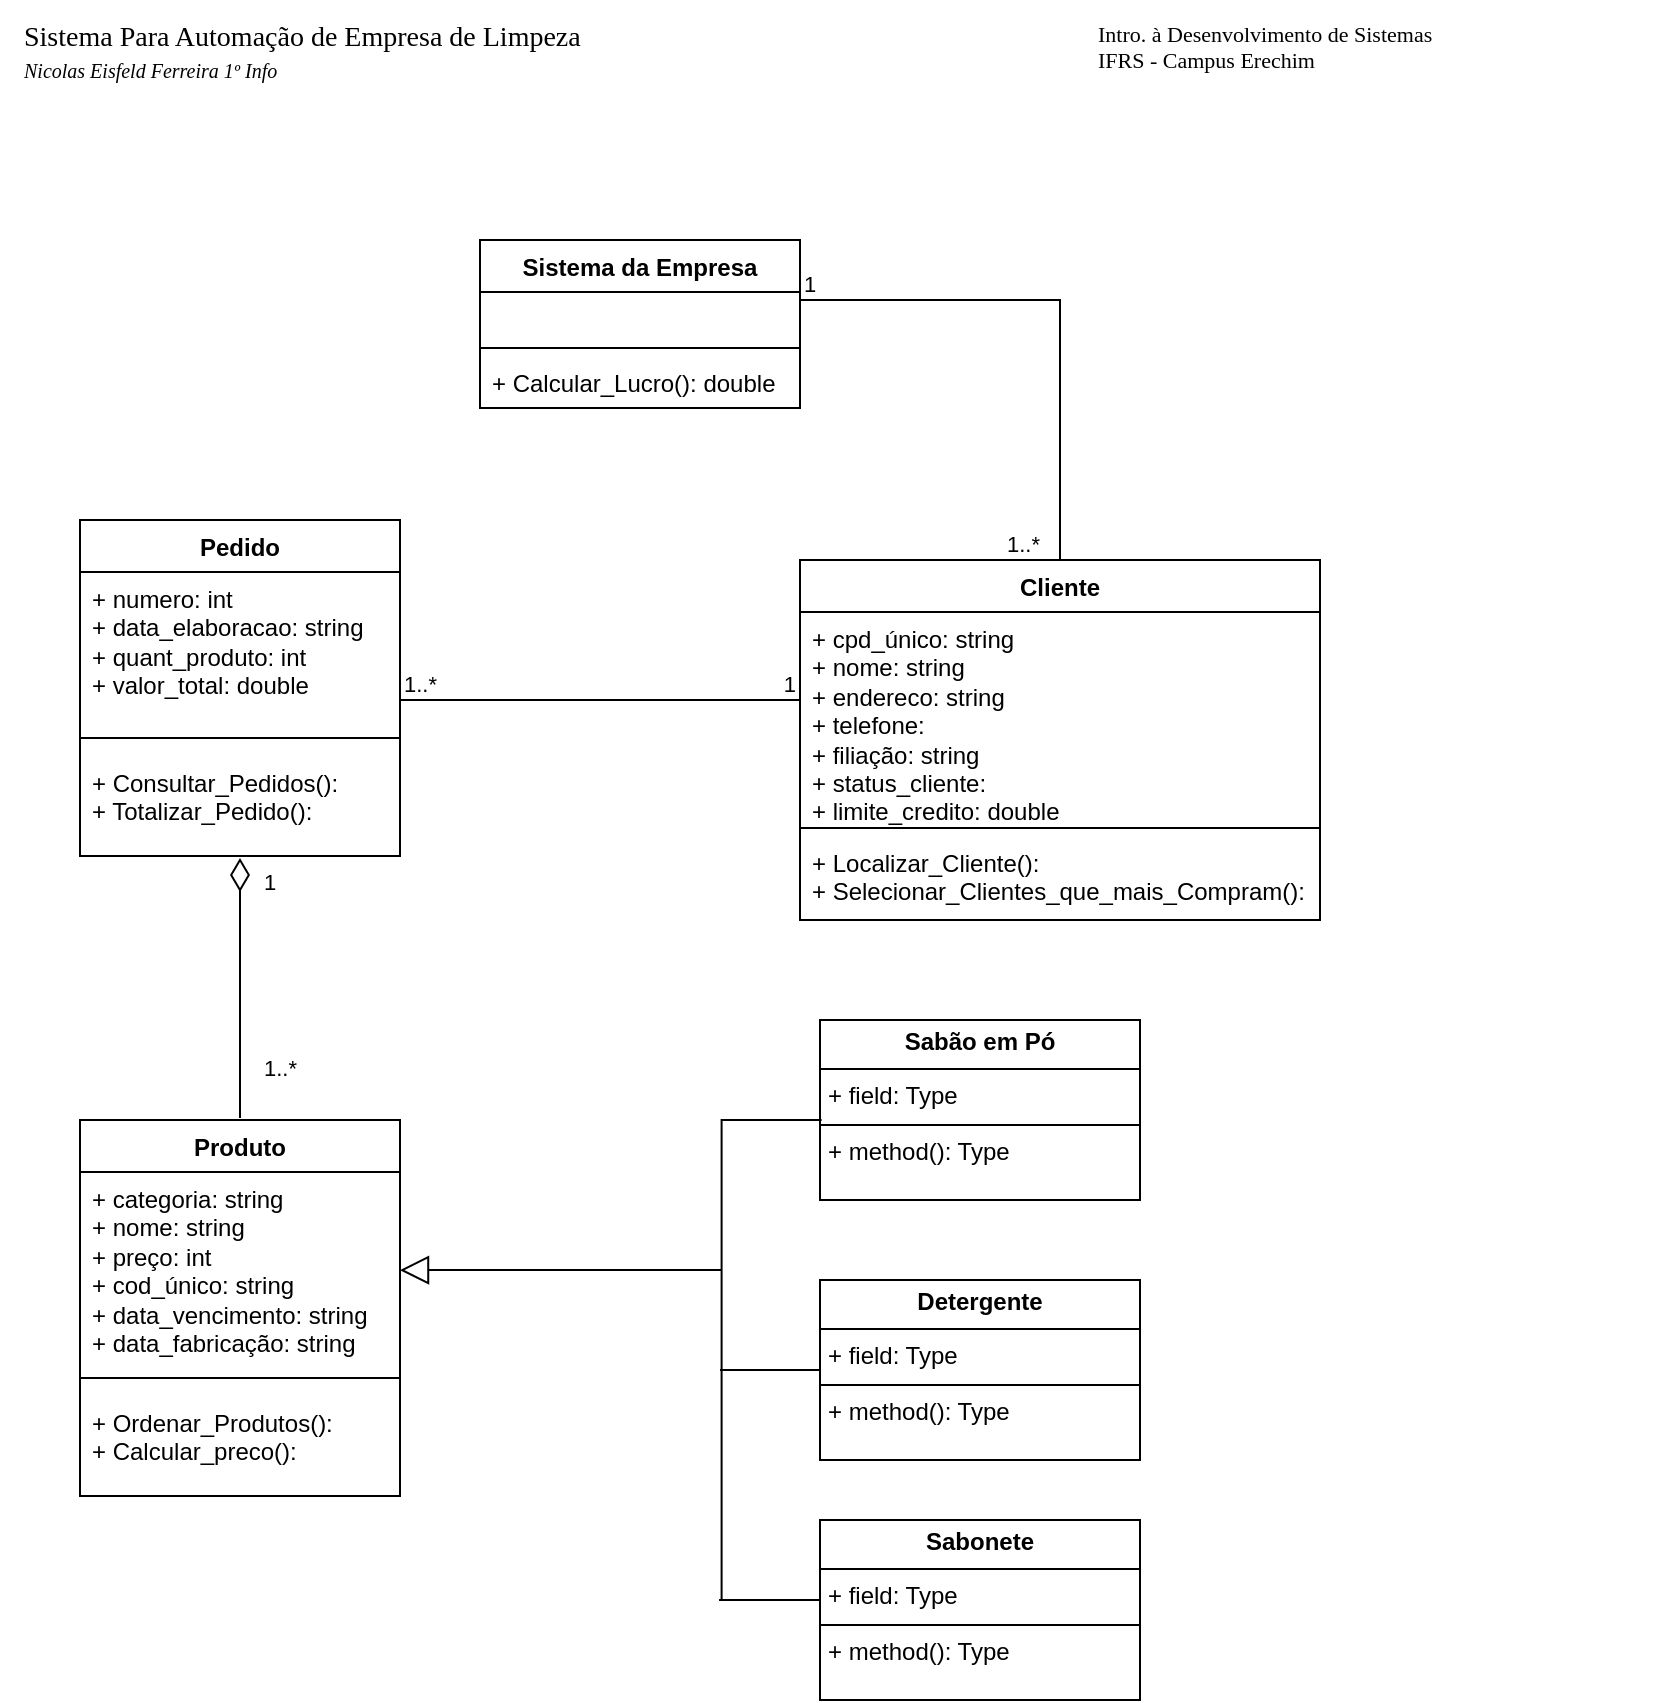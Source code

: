 <mxfile version="24.9.3">
  <diagram name="Página-1" id="1-bsAJybU4CAWj2IOjZU">
    <mxGraphModel dx="1566" dy="648" grid="1" gridSize="10" guides="1" tooltips="1" connect="1" arrows="1" fold="1" page="1" pageScale="1" pageWidth="827" pageHeight="1169" math="0" shadow="0">
      <root>
        <mxCell id="0" />
        <mxCell id="1" parent="0" />
        <mxCell id="gSGYzmzYV6SwLATnWGjw-1" value="Produto" style="swimlane;fontStyle=1;align=center;verticalAlign=top;childLayout=stackLayout;horizontal=1;startSize=26;horizontalStack=0;resizeParent=1;resizeParentMax=0;resizeLast=0;collapsible=1;marginBottom=0;whiteSpace=wrap;html=1;" vertex="1" parent="1">
          <mxGeometry x="40" y="560" width="160" height="188" as="geometry" />
        </mxCell>
        <mxCell id="gSGYzmzYV6SwLATnWGjw-2" value="+ categoria: string&lt;div&gt;+ nome: string&lt;br&gt;+ preço: int&lt;div style=&quot;forced-color-adjust: none;&quot;&gt;+ cod_único: string&lt;br&gt;+ data_vencimento: string&lt;/div&gt;&lt;div style=&quot;forced-color-adjust: none;&quot;&gt;+ data_fabricação: string&lt;/div&gt;&lt;/div&gt;" style="text;strokeColor=none;fillColor=none;align=left;verticalAlign=top;spacingLeft=4;spacingRight=4;overflow=hidden;rotatable=0;points=[[0,0.5],[1,0.5]];portConstraint=eastwest;whiteSpace=wrap;html=1;" vertex="1" parent="gSGYzmzYV6SwLATnWGjw-1">
          <mxGeometry y="26" width="160" height="94" as="geometry" />
        </mxCell>
        <mxCell id="gSGYzmzYV6SwLATnWGjw-3" value="" style="line;strokeWidth=1;fillColor=none;align=left;verticalAlign=middle;spacingTop=-1;spacingLeft=3;spacingRight=3;rotatable=0;labelPosition=right;points=[];portConstraint=eastwest;strokeColor=inherit;" vertex="1" parent="gSGYzmzYV6SwLATnWGjw-1">
          <mxGeometry y="120" width="160" height="18" as="geometry" />
        </mxCell>
        <mxCell id="gSGYzmzYV6SwLATnWGjw-4" value="+ Ordenar_Produtos():&amp;nbsp;&lt;div&gt;+ Calcular_preco():&amp;nbsp;&lt;/div&gt;" style="text;strokeColor=none;fillColor=none;align=left;verticalAlign=top;spacingLeft=4;spacingRight=4;overflow=hidden;rotatable=0;points=[[0,0.5],[1,0.5]];portConstraint=eastwest;whiteSpace=wrap;html=1;" vertex="1" parent="gSGYzmzYV6SwLATnWGjw-1">
          <mxGeometry y="138" width="160" height="50" as="geometry" />
        </mxCell>
        <mxCell id="gSGYzmzYV6SwLATnWGjw-5" value="Cliente" style="swimlane;fontStyle=1;align=center;verticalAlign=top;childLayout=stackLayout;horizontal=1;startSize=26;horizontalStack=0;resizeParent=1;resizeParentMax=0;resizeLast=0;collapsible=1;marginBottom=0;whiteSpace=wrap;html=1;" vertex="1" parent="1">
          <mxGeometry x="400" y="280" width="260" height="180" as="geometry" />
        </mxCell>
        <mxCell id="gSGYzmzYV6SwLATnWGjw-6" value="&lt;div style=&quot;forced-color-adjust: none;&quot;&gt;+ cpd_único: string&lt;br&gt;+ nome: string&lt;/div&gt;&lt;div style=&quot;forced-color-adjust: none;&quot;&gt;+ endereco: string&lt;/div&gt;&lt;div style=&quot;forced-color-adjust: none;&quot;&gt;+ telefone:&amp;nbsp;&lt;/div&gt;&lt;div style=&quot;forced-color-adjust: none;&quot;&gt;+ filiação: string&lt;/div&gt;&lt;div style=&quot;forced-color-adjust: none;&quot;&gt;+ status_cliente:&lt;/div&gt;&lt;div style=&quot;forced-color-adjust: none;&quot;&gt;+ limite_credito: double&lt;/div&gt;" style="text;strokeColor=none;fillColor=none;align=left;verticalAlign=top;spacingLeft=4;spacingRight=4;overflow=hidden;rotatable=0;points=[[0,0.5],[1,0.5]];portConstraint=eastwest;whiteSpace=wrap;html=1;" vertex="1" parent="gSGYzmzYV6SwLATnWGjw-5">
          <mxGeometry y="26" width="260" height="104" as="geometry" />
        </mxCell>
        <mxCell id="gSGYzmzYV6SwLATnWGjw-7" value="" style="line;strokeWidth=1;fillColor=none;align=left;verticalAlign=middle;spacingTop=-1;spacingLeft=3;spacingRight=3;rotatable=0;labelPosition=right;points=[];portConstraint=eastwest;strokeColor=inherit;" vertex="1" parent="gSGYzmzYV6SwLATnWGjw-5">
          <mxGeometry y="130" width="260" height="8" as="geometry" />
        </mxCell>
        <mxCell id="gSGYzmzYV6SwLATnWGjw-8" value="+ Localizar_Cliente():&amp;nbsp;&lt;div&gt;+ Selecionar_Clientes_que_mais_Compram():&lt;/div&gt;" style="text;strokeColor=none;fillColor=none;align=left;verticalAlign=top;spacingLeft=4;spacingRight=4;overflow=hidden;rotatable=0;points=[[0,0.5],[1,0.5]];portConstraint=eastwest;whiteSpace=wrap;html=1;" vertex="1" parent="gSGYzmzYV6SwLATnWGjw-5">
          <mxGeometry y="138" width="260" height="42" as="geometry" />
        </mxCell>
        <mxCell id="gSGYzmzYV6SwLATnWGjw-9" value="Sistema da Empresa" style="swimlane;fontStyle=1;align=center;verticalAlign=top;childLayout=stackLayout;horizontal=1;startSize=26;horizontalStack=0;resizeParent=1;resizeParentMax=0;resizeLast=0;collapsible=1;marginBottom=0;whiteSpace=wrap;html=1;" vertex="1" parent="1">
          <mxGeometry x="240" y="120" width="160" height="84" as="geometry" />
        </mxCell>
        <mxCell id="gSGYzmzYV6SwLATnWGjw-10" value="&lt;div style=&quot;forced-color-adjust: none;&quot;&gt;&lt;br&gt;&lt;/div&gt;" style="text;strokeColor=none;fillColor=none;align=left;verticalAlign=top;spacingLeft=4;spacingRight=4;overflow=hidden;rotatable=0;points=[[0,0.5],[1,0.5]];portConstraint=eastwest;whiteSpace=wrap;html=1;" vertex="1" parent="gSGYzmzYV6SwLATnWGjw-9">
          <mxGeometry y="26" width="160" height="24" as="geometry" />
        </mxCell>
        <mxCell id="gSGYzmzYV6SwLATnWGjw-11" value="" style="line;strokeWidth=1;fillColor=none;align=left;verticalAlign=middle;spacingTop=-1;spacingLeft=3;spacingRight=3;rotatable=0;labelPosition=right;points=[];portConstraint=eastwest;strokeColor=inherit;" vertex="1" parent="gSGYzmzYV6SwLATnWGjw-9">
          <mxGeometry y="50" width="160" height="8" as="geometry" />
        </mxCell>
        <mxCell id="gSGYzmzYV6SwLATnWGjw-12" value="+ Calcular_Lucro(): double" style="text;strokeColor=none;fillColor=none;align=left;verticalAlign=top;spacingLeft=4;spacingRight=4;overflow=hidden;rotatable=0;points=[[0,0.5],[1,0.5]];portConstraint=eastwest;whiteSpace=wrap;html=1;" vertex="1" parent="gSGYzmzYV6SwLATnWGjw-9">
          <mxGeometry y="58" width="160" height="26" as="geometry" />
        </mxCell>
        <mxCell id="gSGYzmzYV6SwLATnWGjw-17" value="" style="endArrow=none;html=1;edgeStyle=orthogonalEdgeStyle;rounded=0;exitX=1;exitY=0.5;exitDx=0;exitDy=0;entryX=0;entryY=0.404;entryDx=0;entryDy=0;entryPerimeter=0;" edge="1" parent="1">
          <mxGeometry relative="1" as="geometry">
            <mxPoint x="200" y="350" as="sourcePoint" />
            <mxPoint x="400.0" y="350.016" as="targetPoint" />
          </mxGeometry>
        </mxCell>
        <mxCell id="gSGYzmzYV6SwLATnWGjw-18" value="1..*" style="edgeLabel;resizable=0;html=1;align=left;verticalAlign=bottom;" connectable="0" vertex="1" parent="gSGYzmzYV6SwLATnWGjw-17">
          <mxGeometry x="-1" relative="1" as="geometry">
            <mxPoint as="offset" />
          </mxGeometry>
        </mxCell>
        <mxCell id="gSGYzmzYV6SwLATnWGjw-19" value="1" style="edgeLabel;resizable=0;html=1;align=right;verticalAlign=bottom;" connectable="0" vertex="1" parent="gSGYzmzYV6SwLATnWGjw-17">
          <mxGeometry x="1" relative="1" as="geometry">
            <mxPoint x="-1" as="offset" />
          </mxGeometry>
        </mxCell>
        <mxCell id="gSGYzmzYV6SwLATnWGjw-21" value="Pedido" style="swimlane;fontStyle=1;align=center;verticalAlign=top;childLayout=stackLayout;horizontal=1;startSize=26;horizontalStack=0;resizeParent=1;resizeParentMax=0;resizeLast=0;collapsible=1;marginBottom=0;whiteSpace=wrap;html=1;" vertex="1" parent="1">
          <mxGeometry x="40" y="260" width="160" height="168" as="geometry" />
        </mxCell>
        <mxCell id="gSGYzmzYV6SwLATnWGjw-22" value="+ numero: int&lt;div&gt;+ data_elaboracao: string&lt;/div&gt;&lt;div&gt;+ quant_produto: int&lt;/div&gt;&lt;div&gt;+ valor_total: double&lt;/div&gt;" style="text;strokeColor=none;fillColor=none;align=left;verticalAlign=top;spacingLeft=4;spacingRight=4;overflow=hidden;rotatable=0;points=[[0,0.5],[1,0.5]];portConstraint=eastwest;whiteSpace=wrap;html=1;" vertex="1" parent="gSGYzmzYV6SwLATnWGjw-21">
          <mxGeometry y="26" width="160" height="74" as="geometry" />
        </mxCell>
        <mxCell id="gSGYzmzYV6SwLATnWGjw-23" value="" style="line;strokeWidth=1;fillColor=none;align=left;verticalAlign=middle;spacingTop=-1;spacingLeft=3;spacingRight=3;rotatable=0;labelPosition=right;points=[];portConstraint=eastwest;strokeColor=inherit;" vertex="1" parent="gSGYzmzYV6SwLATnWGjw-21">
          <mxGeometry y="100" width="160" height="18" as="geometry" />
        </mxCell>
        <mxCell id="gSGYzmzYV6SwLATnWGjw-24" value="+ Consultar_Pedidos():&amp;nbsp;&lt;div&gt;+ Totalizar_Pedido():&amp;nbsp;&lt;/div&gt;" style="text;strokeColor=none;fillColor=none;align=left;verticalAlign=top;spacingLeft=4;spacingRight=4;overflow=hidden;rotatable=0;points=[[0,0.5],[1,0.5]];portConstraint=eastwest;whiteSpace=wrap;html=1;" vertex="1" parent="gSGYzmzYV6SwLATnWGjw-21">
          <mxGeometry y="118" width="160" height="50" as="geometry" />
        </mxCell>
        <mxCell id="gSGYzmzYV6SwLATnWGjw-30" value="" style="endArrow=none;html=1;edgeStyle=orthogonalEdgeStyle;rounded=0;exitX=1;exitY=0.5;exitDx=0;exitDy=0;entryX=0.5;entryY=0;entryDx=0;entryDy=0;" edge="1" parent="1" target="gSGYzmzYV6SwLATnWGjw-5">
          <mxGeometry relative="1" as="geometry">
            <mxPoint x="400" y="150" as="sourcePoint" />
            <mxPoint x="530" y="270" as="targetPoint" />
            <Array as="points">
              <mxPoint x="530" y="150" />
            </Array>
          </mxGeometry>
        </mxCell>
        <mxCell id="gSGYzmzYV6SwLATnWGjw-31" value="1" style="edgeLabel;resizable=0;html=1;align=left;verticalAlign=bottom;" connectable="0" vertex="1" parent="gSGYzmzYV6SwLATnWGjw-30">
          <mxGeometry x="-1" relative="1" as="geometry">
            <mxPoint as="offset" />
          </mxGeometry>
        </mxCell>
        <mxCell id="gSGYzmzYV6SwLATnWGjw-32" value="1..*" style="edgeLabel;resizable=0;html=1;align=right;verticalAlign=bottom;" connectable="0" vertex="1" parent="gSGYzmzYV6SwLATnWGjw-30">
          <mxGeometry x="1" relative="1" as="geometry">
            <mxPoint x="-10" as="offset" />
          </mxGeometry>
        </mxCell>
        <mxCell id="gSGYzmzYV6SwLATnWGjw-33" value="1" style="endArrow=none;html=1;endSize=12;startArrow=diamondThin;startSize=14;startFill=0;edgeStyle=orthogonalEdgeStyle;align=left;verticalAlign=bottom;rounded=0;endFill=0;entryX=0.5;entryY=0;entryDx=0;entryDy=0;" edge="1" parent="1">
          <mxGeometry x="-0.677" y="10" relative="1" as="geometry">
            <mxPoint x="120" y="429" as="sourcePoint" />
            <mxPoint x="120" y="559" as="targetPoint" />
            <mxPoint as="offset" />
          </mxGeometry>
        </mxCell>
        <mxCell id="gSGYzmzYV6SwLATnWGjw-36" value="&lt;span style=&quot;color: rgb(0, 0, 0); font-family: Helvetica; font-size: 11px; font-style: normal; font-variant-ligatures: normal; font-variant-caps: normal; font-weight: 400; letter-spacing: normal; orphans: 2; text-align: left; text-indent: 0px; text-transform: none; widows: 2; word-spacing: 0px; -webkit-text-stroke-width: 0px; white-space: nowrap; background-color: rgb(255, 255, 255); text-decoration-thickness: initial; text-decoration-style: initial; text-decoration-color: initial; display: inline !important; float: none;&quot;&gt;1..*&lt;/span&gt;" style="text;whiteSpace=wrap;html=1;" vertex="1" parent="1">
          <mxGeometry x="130" y="520" width="40" height="40" as="geometry" />
        </mxCell>
        <mxCell id="gSGYzmzYV6SwLATnWGjw-51" value="&lt;p style=&quot;margin:0px;margin-top:4px;text-align:center;&quot;&gt;&lt;b&gt;Sabão em Pó&lt;/b&gt;&lt;/p&gt;&lt;hr size=&quot;1&quot; style=&quot;border-style:solid;&quot;&gt;&lt;p style=&quot;margin:0px;margin-left:4px;&quot;&gt;+ field: Type&lt;/p&gt;&lt;hr size=&quot;1&quot; style=&quot;border-style:solid;&quot;&gt;&lt;p style=&quot;margin:0px;margin-left:4px;&quot;&gt;+ method(): Type&lt;/p&gt;" style="verticalAlign=top;align=left;overflow=fill;html=1;whiteSpace=wrap;" vertex="1" parent="1">
          <mxGeometry x="410" y="510" width="160" height="90" as="geometry" />
        </mxCell>
        <mxCell id="gSGYzmzYV6SwLATnWGjw-52" value="&lt;p style=&quot;margin:0px;margin-top:4px;text-align:center;&quot;&gt;&lt;b&gt;Detergente&lt;/b&gt;&lt;/p&gt;&lt;hr size=&quot;1&quot; style=&quot;border-style:solid;&quot;&gt;&lt;p style=&quot;margin:0px;margin-left:4px;&quot;&gt;+ field: Type&lt;/p&gt;&lt;hr size=&quot;1&quot; style=&quot;border-style:solid;&quot;&gt;&lt;p style=&quot;margin:0px;margin-left:4px;&quot;&gt;+ method(): Type&lt;/p&gt;" style="verticalAlign=top;align=left;overflow=fill;html=1;whiteSpace=wrap;" vertex="1" parent="1">
          <mxGeometry x="410" y="640" width="160" height="90" as="geometry" />
        </mxCell>
        <mxCell id="gSGYzmzYV6SwLATnWGjw-53" value="&lt;p style=&quot;margin:0px;margin-top:4px;text-align:center;&quot;&gt;&lt;b&gt;Sabonete&lt;/b&gt;&lt;/p&gt;&lt;hr size=&quot;1&quot; style=&quot;border-style:solid;&quot;&gt;&lt;p style=&quot;margin:0px;margin-left:4px;&quot;&gt;+ field: Type&lt;/p&gt;&lt;hr size=&quot;1&quot; style=&quot;border-style:solid;&quot;&gt;&lt;p style=&quot;margin:0px;margin-left:4px;&quot;&gt;+ method(): Type&lt;/p&gt;" style="verticalAlign=top;align=left;overflow=fill;html=1;whiteSpace=wrap;" vertex="1" parent="1">
          <mxGeometry x="410" y="760" width="160" height="90" as="geometry" />
        </mxCell>
        <mxCell id="gSGYzmzYV6SwLATnWGjw-56" value="" style="endArrow=block;endFill=0;endSize=12;html=1;rounded=0;entryX=0.995;entryY=0.522;entryDx=0;entryDy=0;exitX=0;exitY=0.5;exitDx=0;exitDy=0;entryPerimeter=0;" edge="1" parent="1">
          <mxGeometry width="160" relative="1" as="geometry">
            <mxPoint x="410.8" y="560" as="sourcePoint" />
            <mxPoint x="200.0" y="635.068" as="targetPoint" />
            <Array as="points">
              <mxPoint x="360.8" y="560" />
              <mxPoint x="360.8" y="645" />
              <mxPoint x="360.8" y="735" />
              <mxPoint x="360.8" y="800" />
              <mxPoint x="360.8" y="725" />
              <mxPoint x="360.8" y="635" />
              <mxPoint x="340.8" y="635" />
              <mxPoint x="320" y="635" />
            </Array>
          </mxGeometry>
        </mxCell>
        <mxCell id="gSGYzmzYV6SwLATnWGjw-59" value="" style="endArrow=none;html=1;rounded=0;entryX=0.003;entryY=0.445;entryDx=0;entryDy=0;entryPerimeter=0;" edge="1" parent="1">
          <mxGeometry width="50" height="50" relative="1" as="geometry">
            <mxPoint x="359.52" y="800" as="sourcePoint" />
            <mxPoint x="410" y="800.05" as="targetPoint" />
            <Array as="points" />
          </mxGeometry>
        </mxCell>
        <mxCell id="gSGYzmzYV6SwLATnWGjw-60" value="" style="endArrow=none;html=1;rounded=0;entryX=0;entryY=0.5;entryDx=0;entryDy=0;" edge="1" parent="1" target="gSGYzmzYV6SwLATnWGjw-52">
          <mxGeometry width="50" height="50" relative="1" as="geometry">
            <mxPoint x="360" y="685" as="sourcePoint" />
            <mxPoint x="410" y="640" as="targetPoint" />
          </mxGeometry>
        </mxCell>
        <mxCell id="gSGYzmzYV6SwLATnWGjw-61" value="Sistema Para Automação de Empresa de Limpeza" style="text;html=1;align=left;verticalAlign=top;whiteSpace=wrap;rounded=0;fontFamily=Monocraft;fontSource=https%3A%2F%2Fgithub.com%2FIdreesInc%2FMonocraft%2Freleases%2Fdownload%2Fv4.0%2FMonocraft.ttc;fontSize=14;fontStyle=0;horizontal=1;labelBackgroundColor=default;spacingLeft=10;spacingTop=4;" vertex="1" parent="1">
          <mxGeometry width="460" height="30" as="geometry" />
        </mxCell>
        <mxCell id="gSGYzmzYV6SwLATnWGjw-62" value="Nicolas Eisfeld Ferreira 1º Info" style="text;html=1;align=left;verticalAlign=middle;whiteSpace=wrap;rounded=0;fontFamily=Monocraft;fontSource=https%3A%2F%2Fgithub.com%2FIdreesInc%2FMonocraft%2Freleases%2Fdownload%2Fv4.0%2FMonocraft.ttc;fontStyle=2;fontSize=10;labelBackgroundColor=default;spacingLeft=10;" vertex="1" parent="1">
          <mxGeometry y="20" width="280" height="30" as="geometry" />
        </mxCell>
        <mxCell id="gSGYzmzYV6SwLATnWGjw-64" value="Intro. à Desenvolvimento de Sistemas&lt;div&gt;IFRS - Campus Erechim&lt;/div&gt;" style="text;html=1;align=left;verticalAlign=top;whiteSpace=wrap;rounded=0;fontFamily=Monocraft;fontSource=https%3A%2F%2Fgithub.com%2FIdreesInc%2FMonocraft%2Freleases%2Fdownload%2Fv4.0%2FMonocraft.ttc;fontSize=11;fontStyle=0;horizontal=1;labelBackgroundColor=default;spacingLeft=0;spacingTop=4;spacingRight=10;" vertex="1" parent="1">
          <mxGeometry x="547" width="280" height="30" as="geometry" />
        </mxCell>
      </root>
    </mxGraphModel>
  </diagram>
</mxfile>
